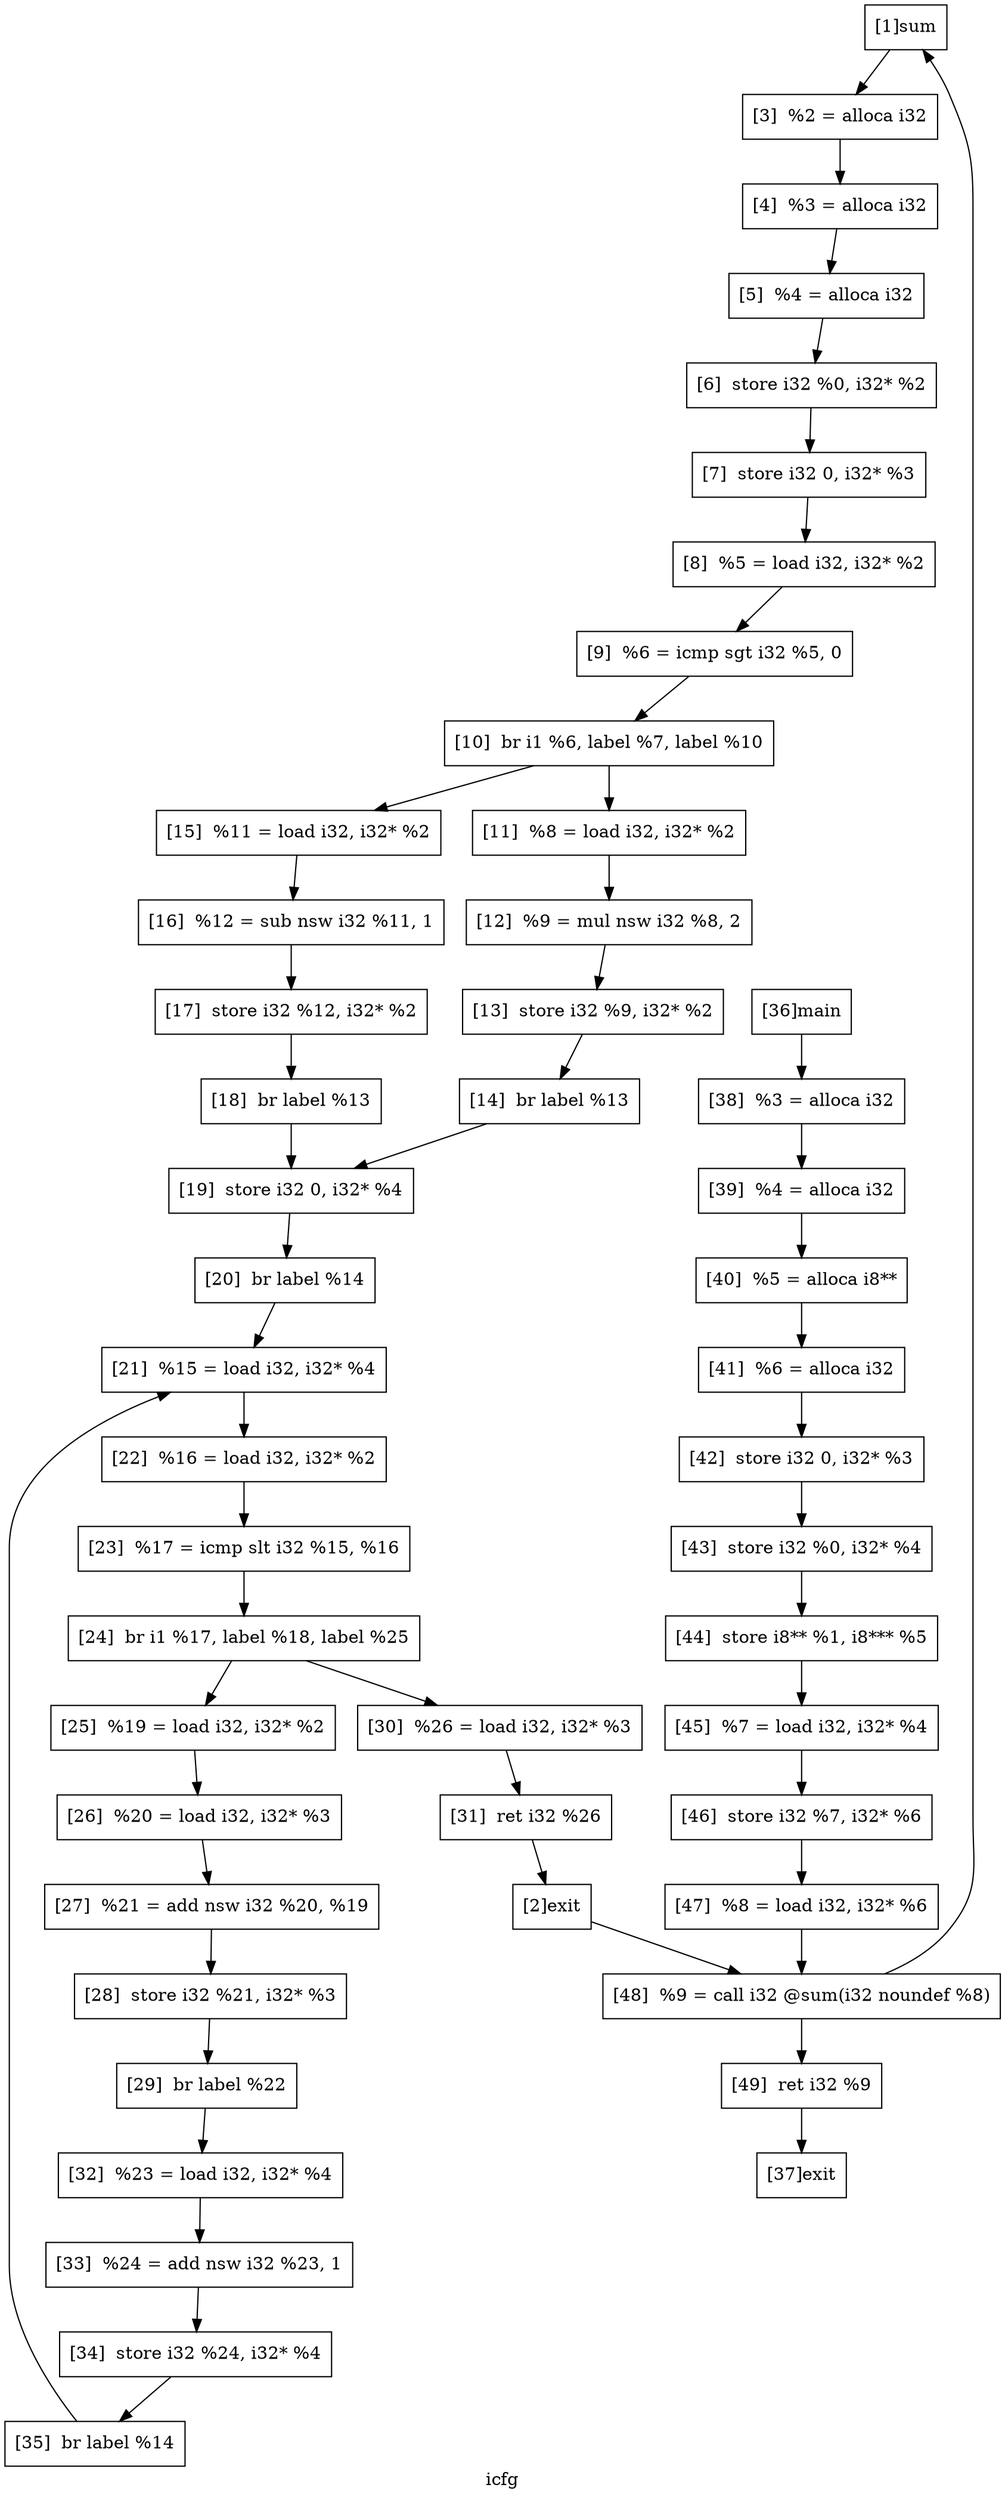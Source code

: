digraph "icfg"{
	label="icfg";


	// Define the nodes
	N1 [shape=rectangle, color=black,label="[1]sum"];
	N2 [shape=rectangle, color=black,label="[2]exit"];
	N3 [shape=rectangle, color=black,label="[3]  %2 = alloca i32"];
	N4 [shape=rectangle, color=black,label="[4]  %3 = alloca i32"];
	N5 [shape=rectangle, color=black,label="[5]  %4 = alloca i32"];
	N6 [shape=rectangle, color=black,label="[6]  store i32 %0, i32* %2"];
	N7 [shape=rectangle, color=black,label="[7]  store i32 0, i32* %3"];
	N8 [shape=rectangle, color=black,label="[8]  %5 = load i32, i32* %2"];
	N9 [shape=rectangle, color=black,label="[9]  %6 = icmp sgt i32 %5, 0"];
	N10 [shape=rectangle, color=black,label="[10]  br i1 %6, label %7, label %10"];
	N11 [shape=rectangle, color=black,label="[11]  %8 = load i32, i32* %2"];
	N12 [shape=rectangle, color=black,label="[12]  %9 = mul nsw i32 %8, 2"];
	N13 [shape=rectangle, color=black,label="[13]  store i32 %9, i32* %2"];
	N14 [shape=rectangle, color=black,label="[14]  br label %13"];
	N15 [shape=rectangle, color=black,label="[15]  %11 = load i32, i32* %2"];
	N16 [shape=rectangle, color=black,label="[16]  %12 = sub nsw i32 %11, 1"];
	N17 [shape=rectangle, color=black,label="[17]  store i32 %12, i32* %2"];
	N18 [shape=rectangle, color=black,label="[18]  br label %13"];
	N19 [shape=rectangle, color=black,label="[19]  store i32 0, i32* %4"];
	N20 [shape=rectangle, color=black,label="[20]  br label %14"];
	N21 [shape=rectangle, color=black,label="[21]  %15 = load i32, i32* %4"];
	N22 [shape=rectangle, color=black,label="[22]  %16 = load i32, i32* %2"];
	N23 [shape=rectangle, color=black,label="[23]  %17 = icmp slt i32 %15, %16"];
	N24 [shape=rectangle, color=black,label="[24]  br i1 %17, label %18, label %25"];
	N25 [shape=rectangle, color=black,label="[25]  %19 = load i32, i32* %2"];
	N26 [shape=rectangle, color=black,label="[26]  %20 = load i32, i32* %3"];
	N27 [shape=rectangle, color=black,label="[27]  %21 = add nsw i32 %20, %19"];
	N28 [shape=rectangle, color=black,label="[28]  store i32 %21, i32* %3"];
	N29 [shape=rectangle, color=black,label="[29]  br label %22"];
	N30 [shape=rectangle, color=black,label="[30]  %26 = load i32, i32* %3"];
	N31 [shape=rectangle, color=black,label="[31]  ret i32 %26"];
	N32 [shape=rectangle, color=black,label="[32]  %23 = load i32, i32* %4"];
	N33 [shape=rectangle, color=black,label="[33]  %24 = add nsw i32 %23, 1"];
	N34 [shape=rectangle, color=black,label="[34]  store i32 %24, i32* %4"];
	N35 [shape=rectangle, color=black,label="[35]  br label %14"];
	N36 [shape=rectangle, color=black,label="[36]main"];
	N37 [shape=rectangle, color=black,label="[37]exit"];
	N38 [shape=rectangle, color=black,label="[38]  %3 = alloca i32"];
	N39 [shape=rectangle, color=black,label="[39]  %4 = alloca i32"];
	N40 [shape=rectangle, color=black,label="[40]  %5 = alloca i8**"];
	N41 [shape=rectangle, color=black,label="[41]  %6 = alloca i32"];
	N42 [shape=rectangle, color=black,label="[42]  store i32 0, i32* %3"];
	N43 [shape=rectangle, color=black,label="[43]  store i32 %0, i32* %4"];
	N44 [shape=rectangle, color=black,label="[44]  store i8** %1, i8*** %5"];
	N45 [shape=rectangle, color=black,label="[45]  %7 = load i32, i32* %4"];
	N46 [shape=rectangle, color=black,label="[46]  store i32 %7, i32* %6"];
	N47 [shape=rectangle, color=black,label="[47]  %8 = load i32, i32* %6"];
	N48 [shape=rectangle, color=black,label="[48]  %9 = call i32 @sum(i32 noundef %8)"];
	N49 [shape=rectangle, color=black,label="[49]  ret i32 %9"];


	// Define the edges
	N1 -> N3[color=black,label=""];
	N2 -> N48[color=black,label=""];
	N3 -> N4[color=black,label=""];
	N4 -> N5[color=black,label=""];
	N5 -> N6[color=black,label=""];
	N6 -> N7[color=black,label=""];
	N7 -> N8[color=black,label=""];
	N8 -> N9[color=black,label=""];
	N9 -> N10[color=black,label=""];
	N10 -> N11[color=black,label=""];
	N10 -> N15[color=black,label=""];
	N11 -> N12[color=black,label=""];
	N12 -> N13[color=black,label=""];
	N13 -> N14[color=black,label=""];
	N14 -> N19[color=black,label=""];
	N15 -> N16[color=black,label=""];
	N16 -> N17[color=black,label=""];
	N17 -> N18[color=black,label=""];
	N18 -> N19[color=black,label=""];
	N19 -> N20[color=black,label=""];
	N20 -> N21[color=black,label=""];
	N21 -> N22[color=black,label=""];
	N22 -> N23[color=black,label=""];
	N23 -> N24[color=black,label=""];
	N24 -> N25[color=black,label=""];
	N24 -> N30[color=black,label=""];
	N25 -> N26[color=black,label=""];
	N26 -> N27[color=black,label=""];
	N27 -> N28[color=black,label=""];
	N28 -> N29[color=black,label=""];
	N29 -> N32[color=black,label=""];
	N30 -> N31[color=black,label=""];
	N31 -> N2[color=black,label=""];
	N32 -> N33[color=black,label=""];
	N33 -> N34[color=black,label=""];
	N34 -> N35[color=black,label=""];
	N35 -> N21[color=black,label=""];
	N36 -> N38[color=black,label=""];
	N38 -> N39[color=black,label=""];
	N39 -> N40[color=black,label=""];
	N40 -> N41[color=black,label=""];
	N41 -> N42[color=black,label=""];
	N42 -> N43[color=black,label=""];
	N43 -> N44[color=black,label=""];
	N44 -> N45[color=black,label=""];
	N45 -> N46[color=black,label=""];
	N46 -> N47[color=black,label=""];
	N47 -> N48[color=black,label=""];
	N48 -> N1[color=black,label=""];
	N48 -> N49[color=black,label=""];
	N49 -> N37[color=black,label=""];
}
